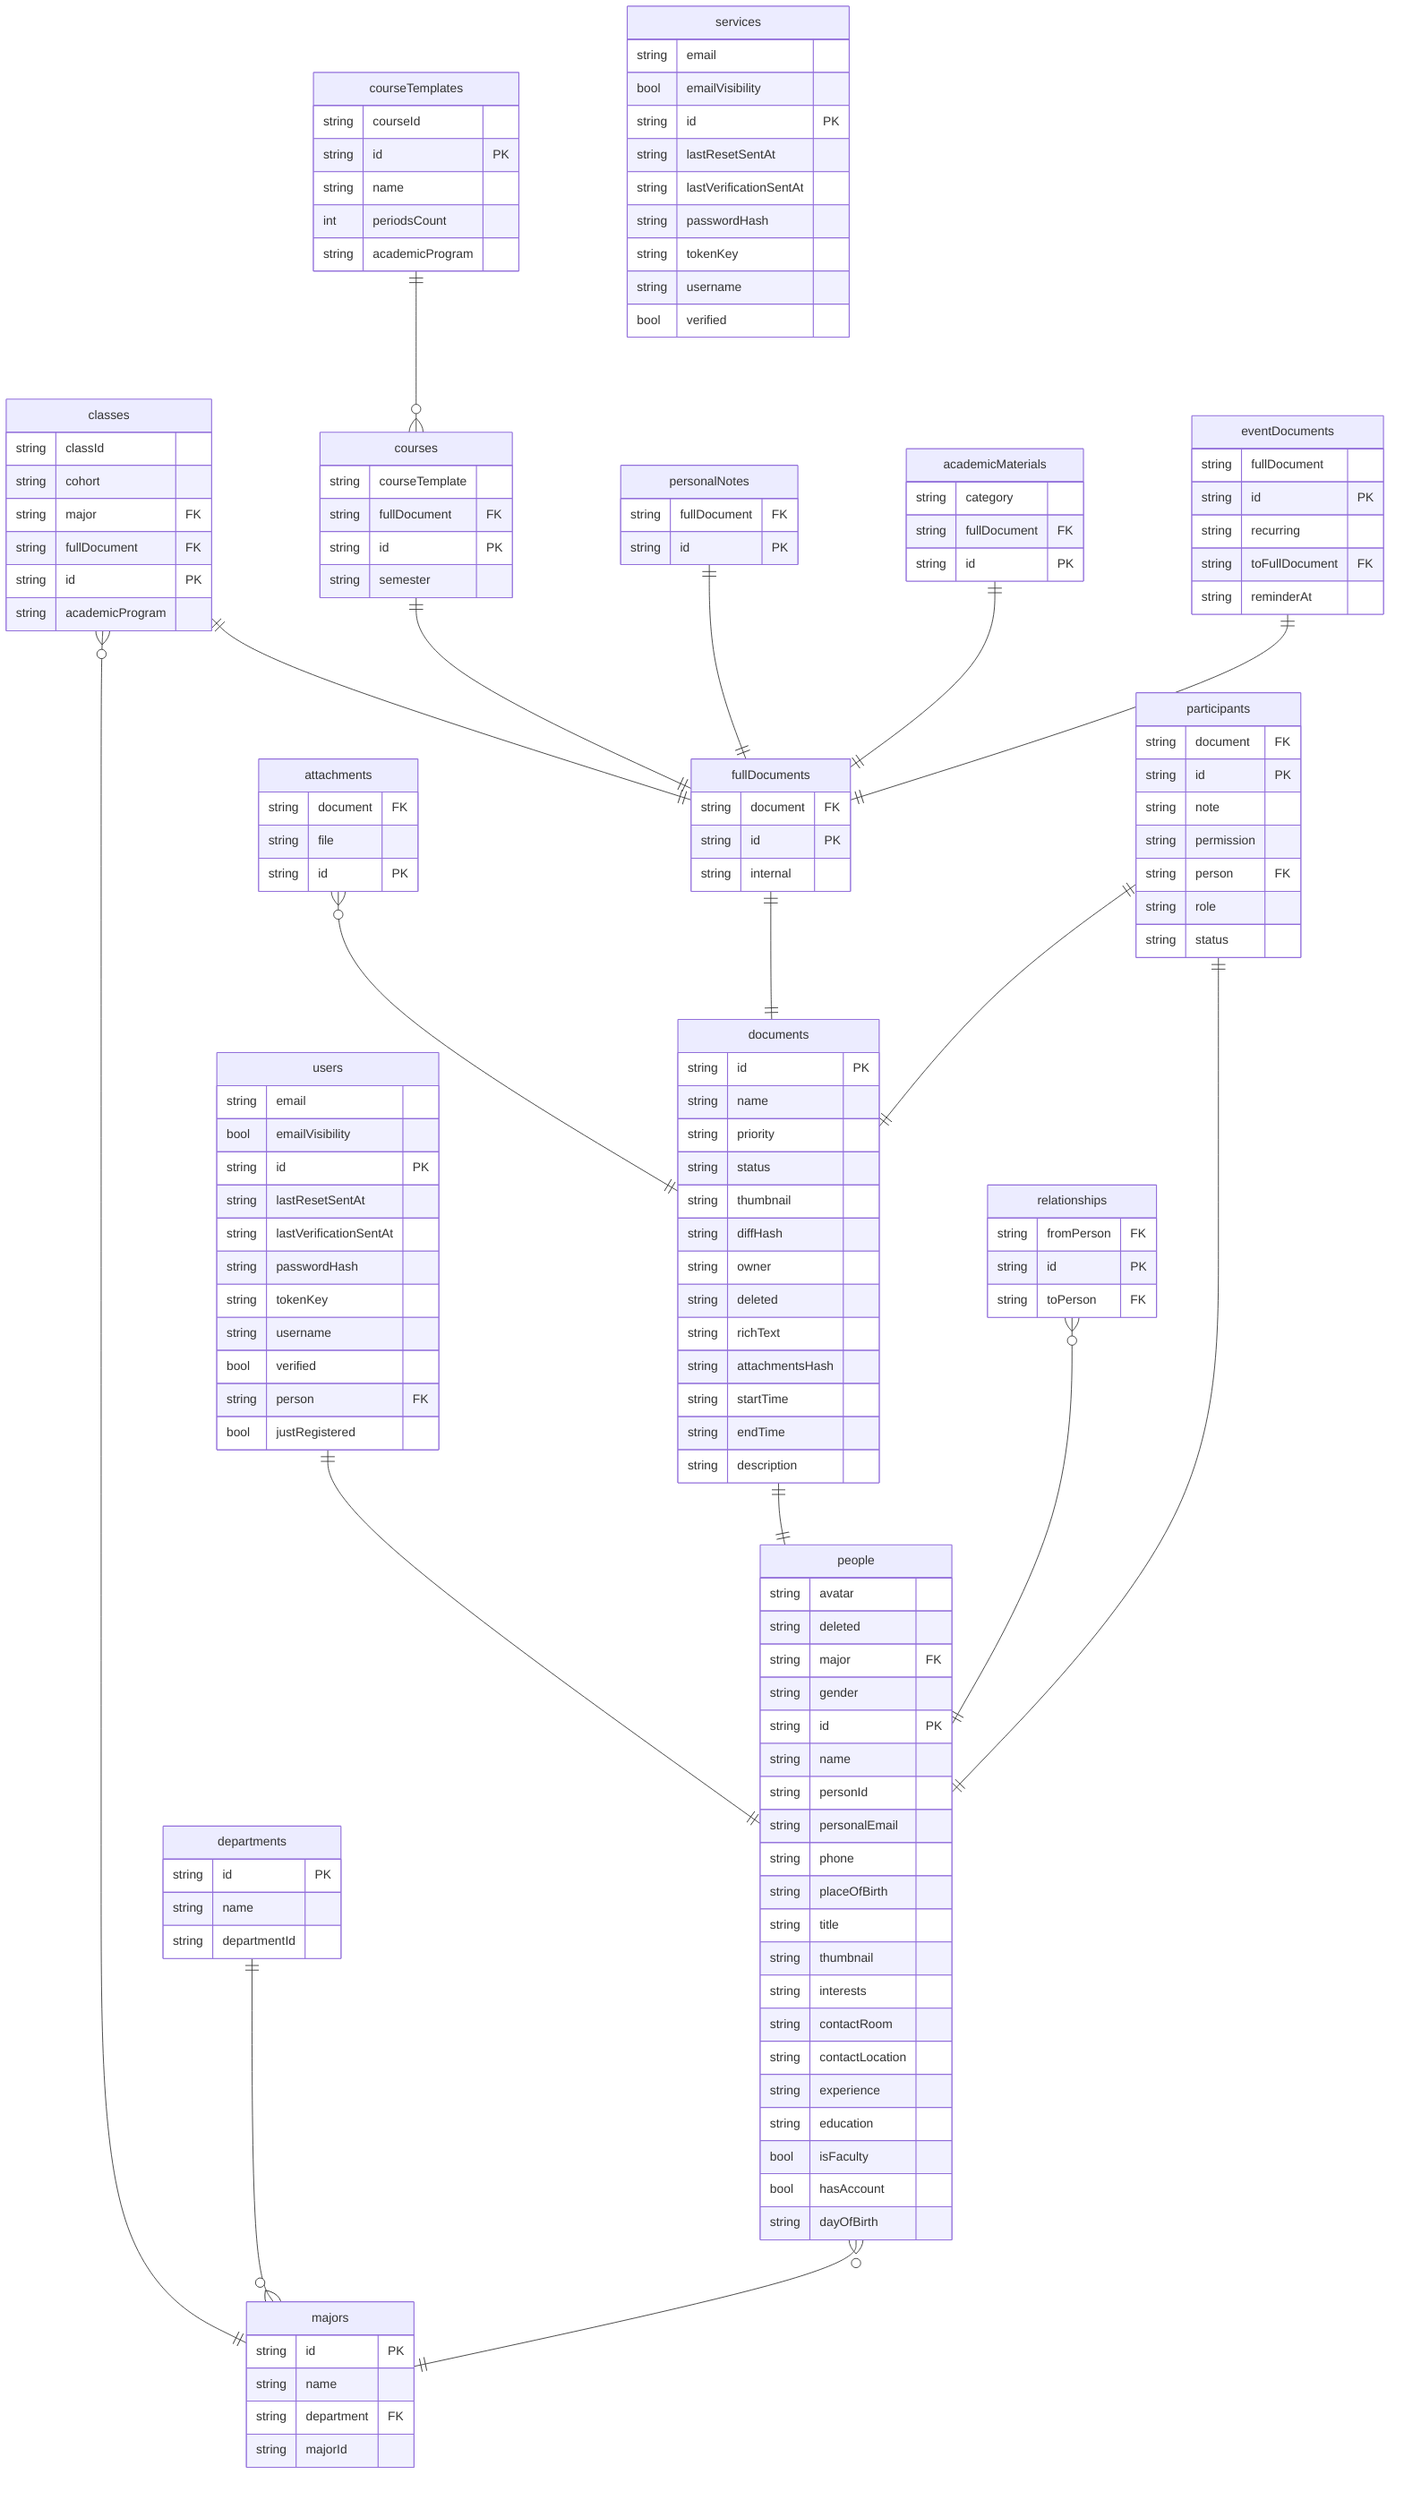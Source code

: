 erDiagram
    "users" {
        string email
        bool emailVisibility
        string id PK
        string lastResetSentAt
        string lastVerificationSentAt
        string passwordHash
        string tokenKey
        string username
        bool verified
        string person FK
        bool justRegistered
    }

    "attachments" {
        string document FK
        string file
        string id PK
    }

    "classes" {
        string classId
        string cohort
        string major FK
        string fullDocument FK
        string id PK
        string academicProgram
    }

    "courseTemplates" {
        string courseId
        string id PK
        string name
        int periodsCount
        string academicProgram
    }

    "courses" {
        string courseTemplate
        string fullDocument FK
        string id PK
        string semester
    }

    "departments" {
        string id PK
        string name
        string departmentId
    }

    "documents" {
        string id PK
        string name
        string priority
        string status
        string thumbnail
        string diffHash
        string owner
        string deleted
        string richText
        string attachmentsHash
        string startTime
        string endTime
        string description
    }

    "eventDocuments" {
        string fullDocument
        string id PK
        string recurring
        string toFullDocument FK
        string reminderAt
    }

    "fullDocuments" {
        string document FK
        string id PK
        string internal
    }

    "majors" {
        string id PK
        string name
        string department FK
        string majorId
    }

    "participants" {
        string document FK
        string id PK
        string note
        string permission
        string person FK
        string role
        string status
    }

    "people" {
        string avatar
        string deleted
        string major FK
        string gender
        string id PK
        string name
        string personId
        string personalEmail
        string phone
        string placeOfBirth
        string title
        string thumbnail
        string interests
        string contactRoom
        string contactLocation
        string experience
        string education
        bool isFaculty
        bool hasAccount
        string dayOfBirth
    }

    "relationships" {
        string fromPerson FK
        string id PK
        string toPerson FK
    }

    "personalNotes" {
        string fullDocument FK
        string id PK
    }

    "academicMaterials" {
        string category
        string fullDocument FK
        string id PK
    }

    "services" {
        string email
        bool emailVisibility
        string id PK
        string lastResetSentAt
        string lastVerificationSentAt
        string passwordHash
        string tokenKey
        string username
        bool verified
    }

    users ||--|| people: ""
    attachments }o--|| documents: ""
    classes }o--|| majors: ""
    classes ||--|| fullDocuments: ""
    courseTemplates ||--o{ courses: ""
    courses ||--|| fullDocuments: ""
    documents ||--|| people: ""
    fullDocuments ||--|| documents: ""
    relationships }o--|| people: ""
    personalNotes ||--|| fullDocuments: ""
    academicMaterials ||--|| fullDocuments: ""
    eventDocuments ||--|| fullDocuments: ""
    departments ||--o{ majors: ""
    people }o--|| majors: ""
    participants ||--|| documents: ""
    participants ||--|| people: ""